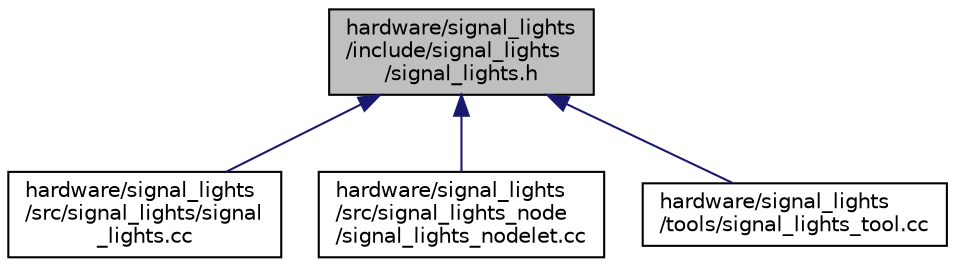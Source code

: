 digraph "hardware/signal_lights/include/signal_lights/signal_lights.h"
{
 // LATEX_PDF_SIZE
  edge [fontname="Helvetica",fontsize="10",labelfontname="Helvetica",labelfontsize="10"];
  node [fontname="Helvetica",fontsize="10",shape=record];
  Node1 [label="hardware/signal_lights\l/include/signal_lights\l/signal_lights.h",height=0.2,width=0.4,color="black", fillcolor="grey75", style="filled", fontcolor="black",tooltip=" "];
  Node1 -> Node2 [dir="back",color="midnightblue",fontsize="10",style="solid",fontname="Helvetica"];
  Node2 [label="hardware/signal_lights\l/src/signal_lights/signal\l_lights.cc",height=0.2,width=0.4,color="black", fillcolor="white", style="filled",URL="$signal__lights_8cc.html",tooltip=" "];
  Node1 -> Node3 [dir="back",color="midnightblue",fontsize="10",style="solid",fontname="Helvetica"];
  Node3 [label="hardware/signal_lights\l/src/signal_lights_node\l/signal_lights_nodelet.cc",height=0.2,width=0.4,color="black", fillcolor="white", style="filled",URL="$signal__lights__nodelet_8cc.html",tooltip=" "];
  Node1 -> Node4 [dir="back",color="midnightblue",fontsize="10",style="solid",fontname="Helvetica"];
  Node4 [label="hardware/signal_lights\l/tools/signal_lights_tool.cc",height=0.2,width=0.4,color="black", fillcolor="white", style="filled",URL="$signal__lights__tool_8cc.html",tooltip=" "];
}
